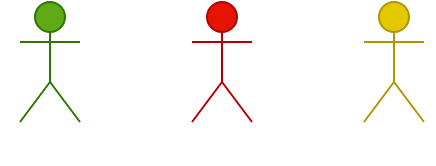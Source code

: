 <mxfile version="14.6.11" type="github">
  <diagram id="KiVv6nq19eRwv4rZpCPW" name="Page-1">
    <mxGraphModel dx="1209" dy="689" grid="0" gridSize="10" guides="1" tooltips="1" connect="1" arrows="1" fold="1" page="1" pageScale="1" pageWidth="827" pageHeight="1169" math="0" shadow="0">
      <root>
        <mxCell id="0" />
        <mxCell id="1" parent="0" />
        <mxCell id="G8sp5pJ0QcWGz9aB3o1X-1" value="Kupujący" style="shape=umlActor;verticalLabelPosition=bottom;verticalAlign=top;html=1;outlineConnect=0;fillColor=#60a917;strokeColor=#2D7600;fontColor=#ffffff;" vertex="1" parent="1">
          <mxGeometry x="31" y="16" width="30" height="60" as="geometry" />
        </mxCell>
        <mxCell id="G8sp5pJ0QcWGz9aB3o1X-2" value="Sprzedający" style="shape=umlActor;verticalLabelPosition=bottom;verticalAlign=top;html=1;outlineConnect=0;fillColor=#e51400;strokeColor=#B20000;fontColor=#ffffff;" vertex="1" parent="1">
          <mxGeometry x="117" y="16" width="30" height="60" as="geometry" />
        </mxCell>
        <mxCell id="G8sp5pJ0QcWGz9aB3o1X-3" value="System" style="shape=umlActor;verticalLabelPosition=bottom;verticalAlign=top;html=1;outlineConnect=0;fillColor=#e3c800;strokeColor=#B09500;fontColor=#FFFFFF;" vertex="1" parent="1">
          <mxGeometry x="203" y="16" width="30" height="60" as="geometry" />
        </mxCell>
      </root>
    </mxGraphModel>
  </diagram>
</mxfile>
